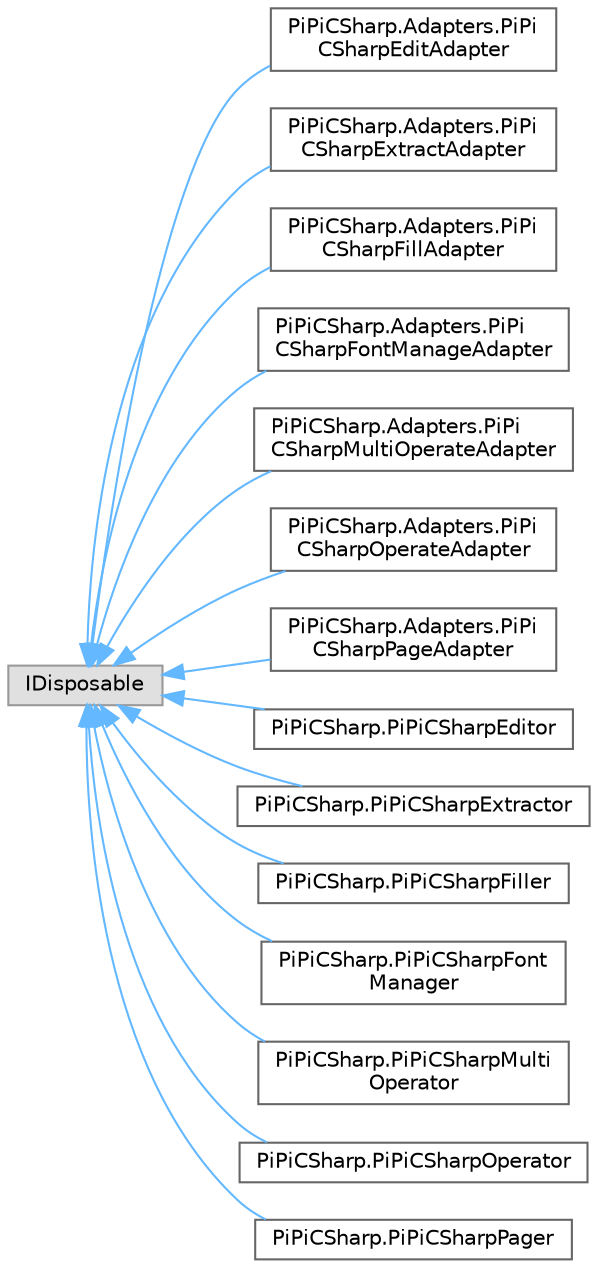 digraph "Graphical Class Hierarchy"
{
 // LATEX_PDF_SIZE
  bgcolor="transparent";
  edge [fontname=Helvetica,fontsize=10,labelfontname=Helvetica,labelfontsize=10];
  node [fontname=Helvetica,fontsize=10,shape=box,height=0.2,width=0.4];
  rankdir="LR";
  Node0 [id="Node000000",label="IDisposable",height=0.2,width=0.4,color="grey60", fillcolor="#E0E0E0", style="filled",tooltip=" "];
  Node0 -> Node1 [id="edge12_Node000000_Node000001",dir="back",color="steelblue1",style="solid",tooltip=" "];
  Node1 [id="Node000001",label="PiPiCSharp.Adapters.PiPi\lCSharpEditAdapter",height=0.2,width=0.4,color="grey40", fillcolor="white", style="filled",URL="$class_pi_pi_c_sharp_1_1_adapters_1_1_pi_pi_c_sharp_edit_adapter.html",tooltip="PDF edit adapter."];
  Node0 -> Node2 [id="edge13_Node000000_Node000002",dir="back",color="steelblue1",style="solid",tooltip=" "];
  Node2 [id="Node000002",label="PiPiCSharp.Adapters.PiPi\lCSharpExtractAdapter",height=0.2,width=0.4,color="grey40", fillcolor="white", style="filled",URL="$class_pi_pi_c_sharp_1_1_adapters_1_1_pi_pi_c_sharp_extract_adapter.html",tooltip="PDF extractor adapter."];
  Node0 -> Node3 [id="edge14_Node000000_Node000003",dir="back",color="steelblue1",style="solid",tooltip=" "];
  Node3 [id="Node000003",label="PiPiCSharp.Adapters.PiPi\lCSharpFillAdapter",height=0.2,width=0.4,color="grey40", fillcolor="white", style="filled",URL="$class_pi_pi_c_sharp_1_1_adapters_1_1_pi_pi_c_sharp_fill_adapter.html",tooltip="PDF fill adapter."];
  Node0 -> Node4 [id="edge15_Node000000_Node000004",dir="back",color="steelblue1",style="solid",tooltip=" "];
  Node4 [id="Node000004",label="PiPiCSharp.Adapters.PiPi\lCSharpFontManageAdapter",height=0.2,width=0.4,color="grey40", fillcolor="white", style="filled",URL="$class_pi_pi_c_sharp_1_1_adapters_1_1_pi_pi_c_sharp_font_manage_adapter.html",tooltip="PDF font manager adapter."];
  Node0 -> Node5 [id="edge16_Node000000_Node000005",dir="back",color="steelblue1",style="solid",tooltip=" "];
  Node5 [id="Node000005",label="PiPiCSharp.Adapters.PiPi\lCSharpMultiOperateAdapter",height=0.2,width=0.4,color="grey40", fillcolor="white", style="filled",URL="$class_pi_pi_c_sharp_1_1_adapters_1_1_pi_pi_c_sharp_multi_operate_adapter.html",tooltip="The multiple PDF operate adapter."];
  Node0 -> Node6 [id="edge17_Node000000_Node000006",dir="back",color="steelblue1",style="solid",tooltip=" "];
  Node6 [id="Node000006",label="PiPiCSharp.Adapters.PiPi\lCSharpOperateAdapter",height=0.2,width=0.4,color="grey40", fillcolor="white", style="filled",URL="$class_pi_pi_c_sharp_1_1_adapters_1_1_pi_pi_c_sharp_operate_adapter.html",tooltip="PDF operate adapter."];
  Node0 -> Node7 [id="edge18_Node000000_Node000007",dir="back",color="steelblue1",style="solid",tooltip=" "];
  Node7 [id="Node000007",label="PiPiCSharp.Adapters.PiPi\lCSharpPageAdapter",height=0.2,width=0.4,color="grey40", fillcolor="white", style="filled",URL="$class_pi_pi_c_sharp_1_1_adapters_1_1_pi_pi_c_sharp_page_adapter.html",tooltip="The PDF page adapter."];
  Node0 -> Node8 [id="edge19_Node000000_Node000008",dir="back",color="steelblue1",style="solid",tooltip=" "];
  Node8 [id="Node000008",label="PiPiCSharp.PiPiCSharpEditor",height=0.2,width=0.4,color="grey40", fillcolor="white", style="filled",URL="$class_pi_pi_c_sharp_1_1_pi_pi_c_sharp_editor.html",tooltip="The PDF editor."];
  Node0 -> Node9 [id="edge20_Node000000_Node000009",dir="back",color="steelblue1",style="solid",tooltip=" "];
  Node9 [id="Node000009",label="PiPiCSharp.PiPiCSharpExtractor",height=0.2,width=0.4,color="grey40", fillcolor="white", style="filled",URL="$class_pi_pi_c_sharp_1_1_pi_pi_c_sharp_extractor.html",tooltip="The PDF extractor."];
  Node0 -> Node10 [id="edge21_Node000000_Node000010",dir="back",color="steelblue1",style="solid",tooltip=" "];
  Node10 [id="Node000010",label="PiPiCSharp.PiPiCSharpFiller",height=0.2,width=0.4,color="grey40", fillcolor="white", style="filled",URL="$class_pi_pi_c_sharp_1_1_pi_pi_c_sharp_filler.html",tooltip="The PDF editor."];
  Node0 -> Node11 [id="edge22_Node000000_Node000011",dir="back",color="steelblue1",style="solid",tooltip=" "];
  Node11 [id="Node000011",label="PiPiCSharp.PiPiCSharpFont\lManager",height=0.2,width=0.4,color="grey40", fillcolor="white", style="filled",URL="$class_pi_pi_c_sharp_1_1_pi_pi_c_sharp_font_manager.html",tooltip="The PDF font manager."];
  Node0 -> Node12 [id="edge23_Node000000_Node000012",dir="back",color="steelblue1",style="solid",tooltip=" "];
  Node12 [id="Node000012",label="PiPiCSharp.PiPiCSharpMulti\lOperator",height=0.2,width=0.4,color="grey40", fillcolor="white", style="filled",URL="$class_pi_pi_c_sharp_1_1_pi_pi_c_sharp_multi_operator.html",tooltip="The PDF multi operator."];
  Node0 -> Node13 [id="edge24_Node000000_Node000013",dir="back",color="steelblue1",style="solid",tooltip=" "];
  Node13 [id="Node000013",label="PiPiCSharp.PiPiCSharpOperator",height=0.2,width=0.4,color="grey40", fillcolor="white", style="filled",URL="$class_pi_pi_c_sharp_1_1_pi_pi_c_sharp_operator.html",tooltip="PDF Operator."];
  Node0 -> Node14 [id="edge25_Node000000_Node000014",dir="back",color="steelblue1",style="solid",tooltip=" "];
  Node14 [id="Node000014",label="PiPiCSharp.PiPiCSharpPager",height=0.2,width=0.4,color="grey40", fillcolor="white", style="filled",URL="$class_pi_pi_c_sharp_1_1_pi_pi_c_sharp_pager.html",tooltip="The PDF pager."];
}
